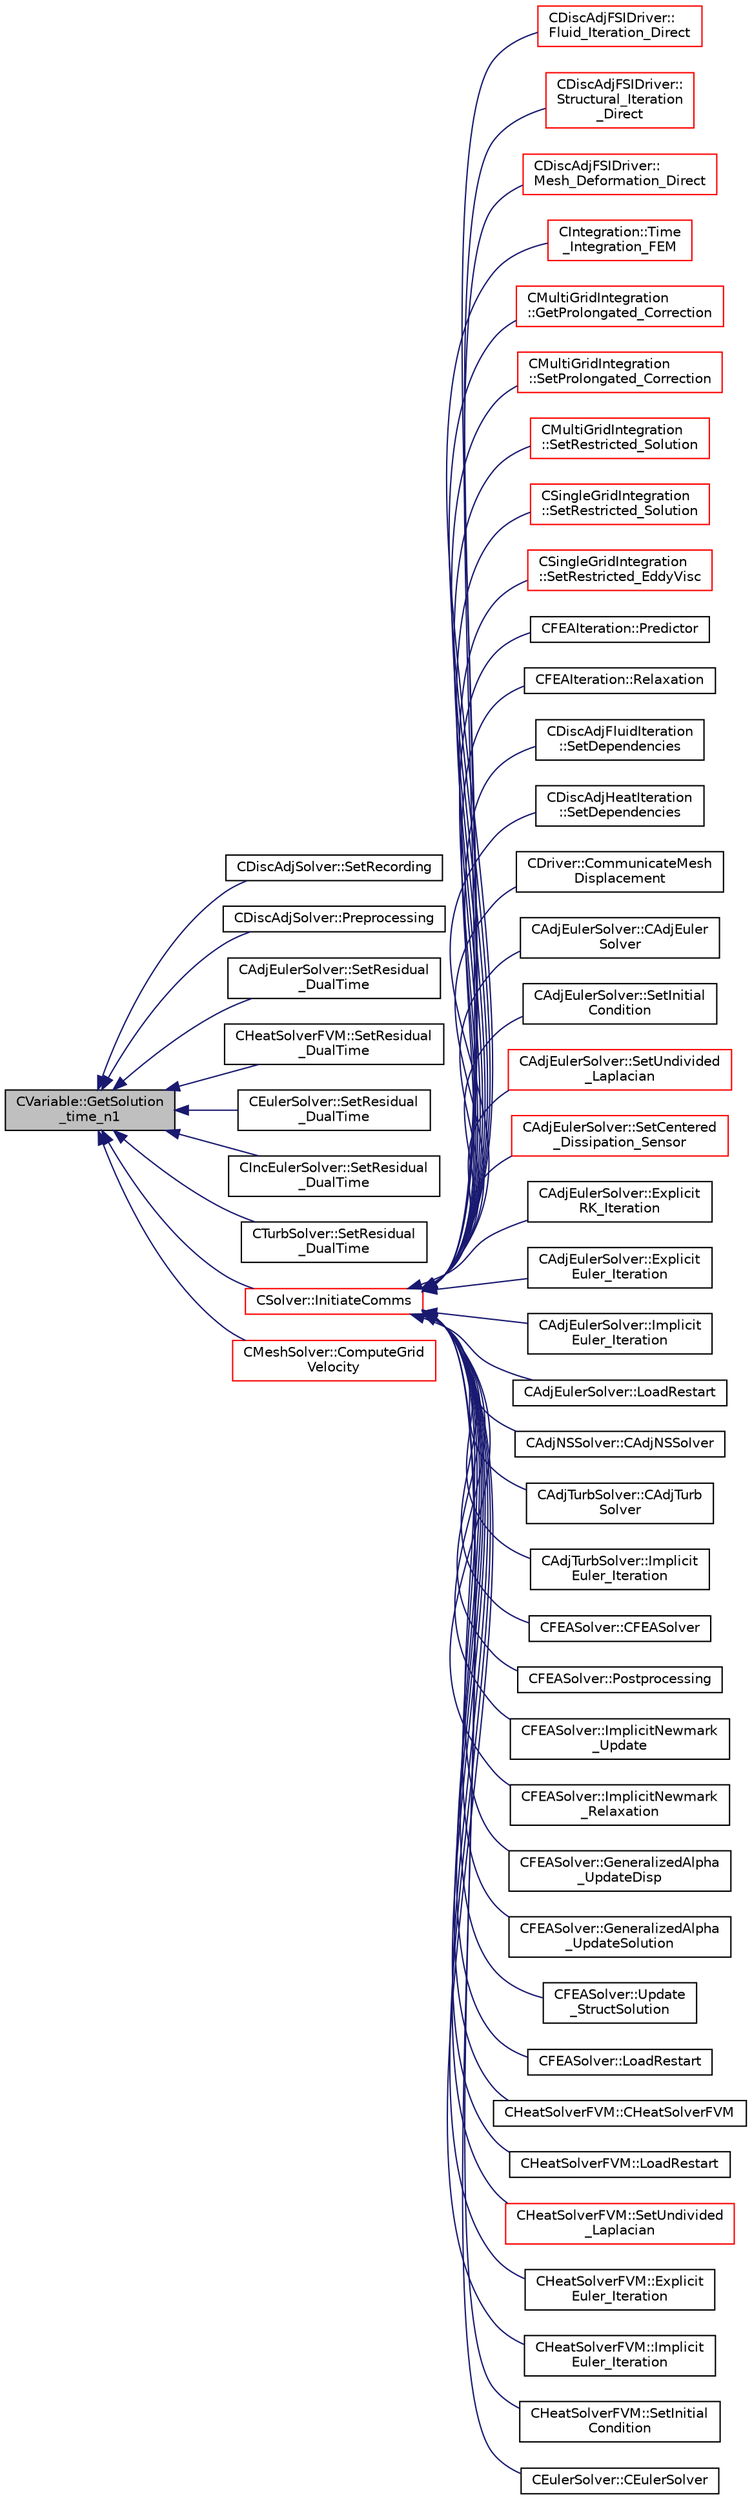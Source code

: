 digraph "CVariable::GetSolution_time_n1"
{
  edge [fontname="Helvetica",fontsize="10",labelfontname="Helvetica",labelfontsize="10"];
  node [fontname="Helvetica",fontsize="10",shape=record];
  rankdir="LR";
  Node3327 [label="CVariable::GetSolution\l_time_n1",height=0.2,width=0.4,color="black", fillcolor="grey75", style="filled", fontcolor="black"];
  Node3327 -> Node3328 [dir="back",color="midnightblue",fontsize="10",style="solid",fontname="Helvetica"];
  Node3328 [label="CDiscAdjSolver::SetRecording",height=0.2,width=0.4,color="black", fillcolor="white", style="filled",URL="$class_c_disc_adj_solver.html#a696214d1de7cabe49792ce047e08b5f4",tooltip="Prepare the solver for a new recording. "];
  Node3327 -> Node3329 [dir="back",color="midnightblue",fontsize="10",style="solid",fontname="Helvetica"];
  Node3329 [label="CDiscAdjSolver::Preprocessing",height=0.2,width=0.4,color="black", fillcolor="white", style="filled",URL="$class_c_disc_adj_solver.html#a7f3617e3aace7756ab85e598e42cc31b",tooltip="Update the dual-time derivatives. "];
  Node3327 -> Node3330 [dir="back",color="midnightblue",fontsize="10",style="solid",fontname="Helvetica"];
  Node3330 [label="CAdjEulerSolver::SetResidual\l_DualTime",height=0.2,width=0.4,color="black", fillcolor="white", style="filled",URL="$class_c_adj_euler_solver.html#a40339b7f0a1fda3ad515ddb79308725c",tooltip="Set the total residual adding the term that comes from the Dual Time Strategy. "];
  Node3327 -> Node3331 [dir="back",color="midnightblue",fontsize="10",style="solid",fontname="Helvetica"];
  Node3331 [label="CHeatSolverFVM::SetResidual\l_DualTime",height=0.2,width=0.4,color="black", fillcolor="white", style="filled",URL="$class_c_heat_solver_f_v_m.html#ab6a1607cfa188aaac0eb6e9f3107712c",tooltip="Set the total residual adding the term that comes from the Dual Time-Stepping Strategy. "];
  Node3327 -> Node3332 [dir="back",color="midnightblue",fontsize="10",style="solid",fontname="Helvetica"];
  Node3332 [label="CEulerSolver::SetResidual\l_DualTime",height=0.2,width=0.4,color="black", fillcolor="white", style="filled",URL="$class_c_euler_solver.html#acf976fa717df7f886c2004e55b6a3afc",tooltip="Set the total residual adding the term that comes from the Dual Time Strategy. "];
  Node3327 -> Node3333 [dir="back",color="midnightblue",fontsize="10",style="solid",fontname="Helvetica"];
  Node3333 [label="CIncEulerSolver::SetResidual\l_DualTime",height=0.2,width=0.4,color="black", fillcolor="white", style="filled",URL="$class_c_inc_euler_solver.html#abe86d8fcef996543baebc84579896258",tooltip="Set the total residual adding the term that comes from the Dual Time Strategy. "];
  Node3327 -> Node3334 [dir="back",color="midnightblue",fontsize="10",style="solid",fontname="Helvetica"];
  Node3334 [label="CTurbSolver::SetResidual\l_DualTime",height=0.2,width=0.4,color="black", fillcolor="white", style="filled",URL="$class_c_turb_solver.html#a2840547596044fd5b2242bb9199b1abe",tooltip="Set the total residual adding the term that comes from the Dual Time-Stepping Strategy. "];
  Node3327 -> Node3335 [dir="back",color="midnightblue",fontsize="10",style="solid",fontname="Helvetica"];
  Node3335 [label="CSolver::InitiateComms",height=0.2,width=0.4,color="red", fillcolor="white", style="filled",URL="$class_c_solver.html#a68ef94bc50683bd1f1d750b4a8cb7351",tooltip="Routine to load a solver quantity into the data structures for MPI point-to-point communication and t..."];
  Node3335 -> Node3336 [dir="back",color="midnightblue",fontsize="10",style="solid",fontname="Helvetica"];
  Node3336 [label="CDiscAdjFSIDriver::\lFluid_Iteration_Direct",height=0.2,width=0.4,color="red", fillcolor="white", style="filled",URL="$class_c_disc_adj_f_s_i_driver.html#aade7f9d8b7f7f1ddccfdc62d3b1fdaa8",tooltip="Run a direct flow iteration. "];
  Node3335 -> Node3341 [dir="back",color="midnightblue",fontsize="10",style="solid",fontname="Helvetica"];
  Node3341 [label="CDiscAdjFSIDriver::\lStructural_Iteration\l_Direct",height=0.2,width=0.4,color="red", fillcolor="white", style="filled",URL="$class_c_disc_adj_f_s_i_driver.html#aef8192d6dd5451f1e496e9847c2c5c65",tooltip="Run a direct structural iteration. "];
  Node3335 -> Node3342 [dir="back",color="midnightblue",fontsize="10",style="solid",fontname="Helvetica"];
  Node3342 [label="CDiscAdjFSIDriver::\lMesh_Deformation_Direct",height=0.2,width=0.4,color="red", fillcolor="white", style="filled",URL="$class_c_disc_adj_f_s_i_driver.html#ad683500d6b3773af342165b1b18f5c59",tooltip="Run a direct mesh deformation. "];
  Node3335 -> Node3343 [dir="back",color="midnightblue",fontsize="10",style="solid",fontname="Helvetica"];
  Node3343 [label="CIntegration::Time\l_Integration_FEM",height=0.2,width=0.4,color="red", fillcolor="white", style="filled",URL="$class_c_integration.html#a4ac7acdec8fdf941a4efc90b3f82a68c",tooltip="Do the time integration (explicit or implicit) of the numerical system on a FEM framework. "];
  Node3335 -> Node3345 [dir="back",color="midnightblue",fontsize="10",style="solid",fontname="Helvetica"];
  Node3345 [label="CMultiGridIntegration\l::GetProlongated_Correction",height=0.2,width=0.4,color="red", fillcolor="white", style="filled",URL="$class_c_multi_grid_integration.html#a29bf9a6e27f43e6b71704d05105a648d",tooltip="Compute the fine grid correction from the coarse solution. "];
  Node3335 -> Node3348 [dir="back",color="midnightblue",fontsize="10",style="solid",fontname="Helvetica"];
  Node3348 [label="CMultiGridIntegration\l::SetProlongated_Correction",height=0.2,width=0.4,color="red", fillcolor="white", style="filled",URL="$class_c_multi_grid_integration.html#a5d0d450972f5c004596b3f0abdae3015",tooltip="Set the value of the corrected fine grid solution. "];
  Node3335 -> Node3349 [dir="back",color="midnightblue",fontsize="10",style="solid",fontname="Helvetica"];
  Node3349 [label="CMultiGridIntegration\l::SetRestricted_Solution",height=0.2,width=0.4,color="red", fillcolor="white", style="filled",URL="$class_c_multi_grid_integration.html#a57c0f097c58c1d36ef8156b91350fd60",tooltip="Restrict solution from fine grid to a coarse grid. "];
  Node3335 -> Node3350 [dir="back",color="midnightblue",fontsize="10",style="solid",fontname="Helvetica"];
  Node3350 [label="CSingleGridIntegration\l::SetRestricted_Solution",height=0.2,width=0.4,color="red", fillcolor="white", style="filled",URL="$class_c_single_grid_integration.html#a035bbc4f261b680a4a651aa0af69437b",tooltip="Restrict solution from fine grid to a coarse grid. "];
  Node3335 -> Node3352 [dir="back",color="midnightblue",fontsize="10",style="solid",fontname="Helvetica"];
  Node3352 [label="CSingleGridIntegration\l::SetRestricted_EddyVisc",height=0.2,width=0.4,color="red", fillcolor="white", style="filled",URL="$class_c_single_grid_integration.html#ae875067fdaf103c36391ea21343e1731",tooltip="Restrict solution from fine grid to a coarse grid. "];
  Node3335 -> Node3353 [dir="back",color="midnightblue",fontsize="10",style="solid",fontname="Helvetica"];
  Node3353 [label="CFEAIteration::Predictor",height=0.2,width=0.4,color="black", fillcolor="white", style="filled",URL="$class_c_f_e_a_iteration.html#a00a378c1b0d9b95b250e208bcf1f420e",tooltip="Predictor. "];
  Node3335 -> Node3354 [dir="back",color="midnightblue",fontsize="10",style="solid",fontname="Helvetica"];
  Node3354 [label="CFEAIteration::Relaxation",height=0.2,width=0.4,color="black", fillcolor="white", style="filled",URL="$class_c_f_e_a_iteration.html#a840bd377c7050c57cb5f81799669b59f",tooltip="Relaxation. "];
  Node3335 -> Node3355 [dir="back",color="midnightblue",fontsize="10",style="solid",fontname="Helvetica"];
  Node3355 [label="CDiscAdjFluidIteration\l::SetDependencies",height=0.2,width=0.4,color="black", fillcolor="white", style="filled",URL="$class_c_disc_adj_fluid_iteration.html#aad302b77466b001d380ca8766ba8d85c",tooltip="Compute necessary variables that depend on the conservative variables or the mesh node positions (e..."];
  Node3335 -> Node3356 [dir="back",color="midnightblue",fontsize="10",style="solid",fontname="Helvetica"];
  Node3356 [label="CDiscAdjHeatIteration\l::SetDependencies",height=0.2,width=0.4,color="black", fillcolor="white", style="filled",URL="$class_c_disc_adj_heat_iteration.html#a8098b35364d0a2a7b1fa31850714e359",tooltip="Compute necessary variables that depend on the conservative variables or the mesh node positions (e..."];
  Node3335 -> Node3357 [dir="back",color="midnightblue",fontsize="10",style="solid",fontname="Helvetica"];
  Node3357 [label="CDriver::CommunicateMesh\lDisplacement",height=0.2,width=0.4,color="black", fillcolor="white", style="filled",URL="$class_c_driver.html#ab7774dbeec50826a830714585aa45740",tooltip="Communicate the boundary mesh displacements in a python call. "];
  Node3335 -> Node3358 [dir="back",color="midnightblue",fontsize="10",style="solid",fontname="Helvetica"];
  Node3358 [label="CAdjEulerSolver::CAdjEuler\lSolver",height=0.2,width=0.4,color="black", fillcolor="white", style="filled",URL="$class_c_adj_euler_solver.html#a0a739888df9436d4707665d152a7af1a"];
  Node3335 -> Node3359 [dir="back",color="midnightblue",fontsize="10",style="solid",fontname="Helvetica"];
  Node3359 [label="CAdjEulerSolver::SetInitial\lCondition",height=0.2,width=0.4,color="black", fillcolor="white", style="filled",URL="$class_c_adj_euler_solver.html#a9b83036ab8c37a1b24350704dcfeaeb3",tooltip="Set the initial condition for the Euler Equations. "];
  Node3335 -> Node3360 [dir="back",color="midnightblue",fontsize="10",style="solid",fontname="Helvetica"];
  Node3360 [label="CAdjEulerSolver::SetUndivided\l_Laplacian",height=0.2,width=0.4,color="red", fillcolor="white", style="filled",URL="$class_c_adj_euler_solver.html#a1872318f659d74b4e12d669095ee57b5",tooltip="Compute the undivided laplacian for the adjoint solution. "];
  Node3335 -> Node3363 [dir="back",color="midnightblue",fontsize="10",style="solid",fontname="Helvetica"];
  Node3363 [label="CAdjEulerSolver::SetCentered\l_Dissipation_Sensor",height=0.2,width=0.4,color="red", fillcolor="white", style="filled",URL="$class_c_adj_euler_solver.html#af1b72ed76900f821d2f51942cb4252db",tooltip="Compute the sensor for higher order dissipation control in rotating problems. "];
  Node3335 -> Node3364 [dir="back",color="midnightblue",fontsize="10",style="solid",fontname="Helvetica"];
  Node3364 [label="CAdjEulerSolver::Explicit\lRK_Iteration",height=0.2,width=0.4,color="black", fillcolor="white", style="filled",URL="$class_c_adj_euler_solver.html#a83de159f4bd062c776f07d087414a9cf",tooltip="Update the solution using a Runge-Kutta strategy. "];
  Node3335 -> Node3365 [dir="back",color="midnightblue",fontsize="10",style="solid",fontname="Helvetica"];
  Node3365 [label="CAdjEulerSolver::Explicit\lEuler_Iteration",height=0.2,width=0.4,color="black", fillcolor="white", style="filled",URL="$class_c_adj_euler_solver.html#a2863f1ed56105b595204ac31b3dab66b",tooltip="Update the solution using a explicit Euler scheme. "];
  Node3335 -> Node3366 [dir="back",color="midnightblue",fontsize="10",style="solid",fontname="Helvetica"];
  Node3366 [label="CAdjEulerSolver::Implicit\lEuler_Iteration",height=0.2,width=0.4,color="black", fillcolor="white", style="filled",URL="$class_c_adj_euler_solver.html#af64f459bce9498b1d19d8a645d0bc2c3",tooltip="Update the solution using an implicit solver. "];
  Node3335 -> Node3367 [dir="back",color="midnightblue",fontsize="10",style="solid",fontname="Helvetica"];
  Node3367 [label="CAdjEulerSolver::LoadRestart",height=0.2,width=0.4,color="black", fillcolor="white", style="filled",URL="$class_c_adj_euler_solver.html#acaf1ae2d6c07b492ab1eeca389881731",tooltip="Load a solution from a restart file. "];
  Node3335 -> Node3368 [dir="back",color="midnightblue",fontsize="10",style="solid",fontname="Helvetica"];
  Node3368 [label="CAdjNSSolver::CAdjNSSolver",height=0.2,width=0.4,color="black", fillcolor="white", style="filled",URL="$class_c_adj_n_s_solver.html#a323f1dc7c0b9fe00d1911eeeea365d46"];
  Node3335 -> Node3369 [dir="back",color="midnightblue",fontsize="10",style="solid",fontname="Helvetica"];
  Node3369 [label="CAdjTurbSolver::CAdjTurb\lSolver",height=0.2,width=0.4,color="black", fillcolor="white", style="filled",URL="$class_c_adj_turb_solver.html#a621bdae0b081f25a67425cc037cd90a2"];
  Node3335 -> Node3370 [dir="back",color="midnightblue",fontsize="10",style="solid",fontname="Helvetica"];
  Node3370 [label="CAdjTurbSolver::Implicit\lEuler_Iteration",height=0.2,width=0.4,color="black", fillcolor="white", style="filled",URL="$class_c_adj_turb_solver.html#a2c2657818c6ecfb7984c70bf079accd3",tooltip="Update the solution using an implicit solver. "];
  Node3335 -> Node3371 [dir="back",color="midnightblue",fontsize="10",style="solid",fontname="Helvetica"];
  Node3371 [label="CFEASolver::CFEASolver",height=0.2,width=0.4,color="black", fillcolor="white", style="filled",URL="$class_c_f_e_a_solver.html#a1d4c7d17d9c7143d3079fc78fae1599d"];
  Node3335 -> Node3372 [dir="back",color="midnightblue",fontsize="10",style="solid",fontname="Helvetica"];
  Node3372 [label="CFEASolver::Postprocessing",height=0.2,width=0.4,color="black", fillcolor="white", style="filled",URL="$class_c_f_e_a_solver.html#a582bf776db03d18a985936fff4c16644",tooltip="Postprocessing. "];
  Node3335 -> Node3373 [dir="back",color="midnightblue",fontsize="10",style="solid",fontname="Helvetica"];
  Node3373 [label="CFEASolver::ImplicitNewmark\l_Update",height=0.2,width=0.4,color="black", fillcolor="white", style="filled",URL="$class_c_f_e_a_solver.html#ae2afb9595361d9ead55f76ae5d89df02",tooltip="Update the solution using an implicit Newmark solver. "];
  Node3335 -> Node3374 [dir="back",color="midnightblue",fontsize="10",style="solid",fontname="Helvetica"];
  Node3374 [label="CFEASolver::ImplicitNewmark\l_Relaxation",height=0.2,width=0.4,color="black", fillcolor="white", style="filled",URL="$class_c_f_e_a_solver.html#afc818eebdc8cd168090a1abd5764425f",tooltip="A virtual member. "];
  Node3335 -> Node3375 [dir="back",color="midnightblue",fontsize="10",style="solid",fontname="Helvetica"];
  Node3375 [label="CFEASolver::GeneralizedAlpha\l_UpdateDisp",height=0.2,width=0.4,color="black", fillcolor="white", style="filled",URL="$class_c_f_e_a_solver.html#afe622d2f1e07a01baeaebc52cb7fcd45",tooltip="Update the solution using an implicit Generalized Alpha solver. "];
  Node3335 -> Node3376 [dir="back",color="midnightblue",fontsize="10",style="solid",fontname="Helvetica"];
  Node3376 [label="CFEASolver::GeneralizedAlpha\l_UpdateSolution",height=0.2,width=0.4,color="black", fillcolor="white", style="filled",URL="$class_c_f_e_a_solver.html#ae2bac89cd2c2b5c052f21b1815ce0348",tooltip="Update the solution using an implicit Generalized Alpha solver. "];
  Node3335 -> Node3377 [dir="back",color="midnightblue",fontsize="10",style="solid",fontname="Helvetica"];
  Node3377 [label="CFEASolver::Update\l_StructSolution",height=0.2,width=0.4,color="black", fillcolor="white", style="filled",URL="$class_c_f_e_a_solver.html#a564968575d62fc76612e8be5804652bd",tooltip="Aitken&#39;s relaxation of the solution. "];
  Node3335 -> Node3378 [dir="back",color="midnightblue",fontsize="10",style="solid",fontname="Helvetica"];
  Node3378 [label="CFEASolver::LoadRestart",height=0.2,width=0.4,color="black", fillcolor="white", style="filled",URL="$class_c_f_e_a_solver.html#a5f70ded742a6204f439628d029ac294a",tooltip="Load a solution from a restart file. "];
  Node3335 -> Node3379 [dir="back",color="midnightblue",fontsize="10",style="solid",fontname="Helvetica"];
  Node3379 [label="CHeatSolverFVM::CHeatSolverFVM",height=0.2,width=0.4,color="black", fillcolor="white", style="filled",URL="$class_c_heat_solver_f_v_m.html#a42af03c3f465c905fbc3ecbee398f5be",tooltip="Constructor of the class. "];
  Node3335 -> Node3380 [dir="back",color="midnightblue",fontsize="10",style="solid",fontname="Helvetica"];
  Node3380 [label="CHeatSolverFVM::LoadRestart",height=0.2,width=0.4,color="black", fillcolor="white", style="filled",URL="$class_c_heat_solver_f_v_m.html#a206fdd2ca3b6c1a050945a07dc38bd80",tooltip="Load a solution from a restart file. "];
  Node3335 -> Node3381 [dir="back",color="midnightblue",fontsize="10",style="solid",fontname="Helvetica"];
  Node3381 [label="CHeatSolverFVM::SetUndivided\l_Laplacian",height=0.2,width=0.4,color="red", fillcolor="white", style="filled",URL="$class_c_heat_solver_f_v_m.html#a62fe1f80d82f024d872943869e2fef83",tooltip="Compute the undivided laplacian for the solution. "];
  Node3335 -> Node3383 [dir="back",color="midnightblue",fontsize="10",style="solid",fontname="Helvetica"];
  Node3383 [label="CHeatSolverFVM::Explicit\lEuler_Iteration",height=0.2,width=0.4,color="black", fillcolor="white", style="filled",URL="$class_c_heat_solver_f_v_m.html#ac72e3e231d74967d368bf1cb7345535a",tooltip="Update the solution using an explicit solver. "];
  Node3335 -> Node3384 [dir="back",color="midnightblue",fontsize="10",style="solid",fontname="Helvetica"];
  Node3384 [label="CHeatSolverFVM::Implicit\lEuler_Iteration",height=0.2,width=0.4,color="black", fillcolor="white", style="filled",URL="$class_c_heat_solver_f_v_m.html#a604f660ae9da06eae59363f83a98843e",tooltip="Update the solution using an implicit solver. "];
  Node3335 -> Node3385 [dir="back",color="midnightblue",fontsize="10",style="solid",fontname="Helvetica"];
  Node3385 [label="CHeatSolverFVM::SetInitial\lCondition",height=0.2,width=0.4,color="black", fillcolor="white", style="filled",URL="$class_c_heat_solver_f_v_m.html#ad7abcac73bd5dbcaea0bb053a24fd571",tooltip="Set the initial condition for the FEM structural problem. "];
  Node3335 -> Node3386 [dir="back",color="midnightblue",fontsize="10",style="solid",fontname="Helvetica"];
  Node3386 [label="CEulerSolver::CEulerSolver",height=0.2,width=0.4,color="black", fillcolor="white", style="filled",URL="$class_c_euler_solver.html#ae1e74218b4e943111b100d7ddcbd4db9"];
  Node3327 -> Node3440 [dir="back",color="midnightblue",fontsize="10",style="solid",fontname="Helvetica"];
  Node3440 [label="CMeshSolver::ComputeGrid\lVelocity",height=0.2,width=0.4,color="red", fillcolor="white", style="filled",URL="$class_c_mesh_solver.html#af8ed30c05a9adae36d8b41a88a53a448",tooltip="Compute the grid velocity form the displacements of the mesh. "];
}
